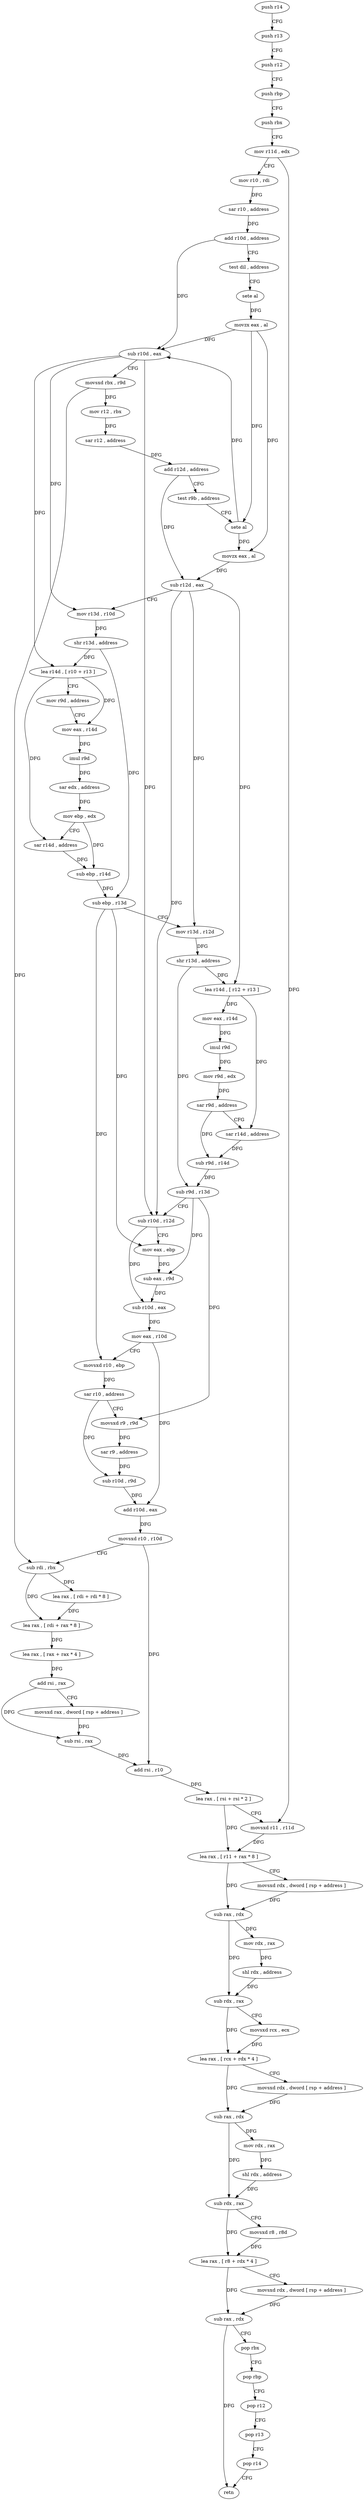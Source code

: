 digraph "func" {
"4392435" [label = "push r14" ]
"4392437" [label = "push r13" ]
"4392439" [label = "push r12" ]
"4392441" [label = "push rbp" ]
"4392442" [label = "push rbx" ]
"4392443" [label = "mov r11d , edx" ]
"4392446" [label = "mov r10 , rdi" ]
"4392449" [label = "sar r10 , address" ]
"4392453" [label = "add r10d , address" ]
"4392460" [label = "test dil , address" ]
"4392464" [label = "sete al" ]
"4392467" [label = "movzx eax , al" ]
"4392470" [label = "sub r10d , eax" ]
"4392473" [label = "movsxd rbx , r9d" ]
"4392476" [label = "mov r12 , rbx" ]
"4392479" [label = "sar r12 , address" ]
"4392483" [label = "add r12d , address" ]
"4392490" [label = "test r9b , address" ]
"4392494" [label = "sete al" ]
"4392497" [label = "movzx eax , al" ]
"4392500" [label = "sub r12d , eax" ]
"4392503" [label = "mov r13d , r10d" ]
"4392506" [label = "shr r13d , address" ]
"4392510" [label = "lea r14d , [ r10 + r13 ]" ]
"4392514" [label = "mov r9d , address" ]
"4392520" [label = "mov eax , r14d" ]
"4392523" [label = "imul r9d" ]
"4392526" [label = "sar edx , address" ]
"4392529" [label = "mov ebp , edx" ]
"4392531" [label = "sar r14d , address" ]
"4392535" [label = "sub ebp , r14d" ]
"4392538" [label = "sub ebp , r13d" ]
"4392541" [label = "mov r13d , r12d" ]
"4392544" [label = "shr r13d , address" ]
"4392548" [label = "lea r14d , [ r12 + r13 ]" ]
"4392552" [label = "mov eax , r14d" ]
"4392555" [label = "imul r9d" ]
"4392558" [label = "mov r9d , edx" ]
"4392561" [label = "sar r9d , address" ]
"4392565" [label = "sar r14d , address" ]
"4392569" [label = "sub r9d , r14d" ]
"4392572" [label = "sub r9d , r13d" ]
"4392575" [label = "sub r10d , r12d" ]
"4392578" [label = "mov eax , ebp" ]
"4392580" [label = "sub eax , r9d" ]
"4392583" [label = "sub r10d , eax" ]
"4392586" [label = "mov eax , r10d" ]
"4392589" [label = "movsxd r10 , ebp" ]
"4392592" [label = "sar r10 , address" ]
"4392596" [label = "movsxd r9 , r9d" ]
"4392599" [label = "sar r9 , address" ]
"4392603" [label = "sub r10d , r9d" ]
"4392606" [label = "add r10d , eax" ]
"4392609" [label = "movsxd r10 , r10d" ]
"4392612" [label = "sub rdi , rbx" ]
"4392615" [label = "lea rax , [ rdi + rdi * 8 ]" ]
"4392619" [label = "lea rax , [ rdi + rax * 8 ]" ]
"4392623" [label = "lea rax , [ rax + rax * 4 ]" ]
"4392627" [label = "add rsi , rax" ]
"4392630" [label = "movsxd rax , dword [ rsp + address ]" ]
"4392635" [label = "sub rsi , rax" ]
"4392638" [label = "add rsi , r10" ]
"4392641" [label = "lea rax , [ rsi + rsi * 2 ]" ]
"4392645" [label = "movsxd r11 , r11d" ]
"4392648" [label = "lea rax , [ r11 + rax * 8 ]" ]
"4392652" [label = "movsxd rdx , dword [ rsp + address ]" ]
"4392657" [label = "sub rax , rdx" ]
"4392660" [label = "mov rdx , rax" ]
"4392663" [label = "shl rdx , address" ]
"4392667" [label = "sub rdx , rax" ]
"4392670" [label = "movsxd rcx , ecx" ]
"4392673" [label = "lea rax , [ rcx + rdx * 4 ]" ]
"4392677" [label = "movsxd rdx , dword [ rsp + address ]" ]
"4392682" [label = "sub rax , rdx" ]
"4392685" [label = "mov rdx , rax" ]
"4392688" [label = "shl rdx , address" ]
"4392692" [label = "sub rdx , rax" ]
"4392695" [label = "movsxd r8 , r8d" ]
"4392698" [label = "lea rax , [ r8 + rdx * 4 ]" ]
"4392702" [label = "movsxd rdx , dword [ rsp + address ]" ]
"4392707" [label = "sub rax , rdx" ]
"4392710" [label = "pop rbx" ]
"4392711" [label = "pop rbp" ]
"4392712" [label = "pop r12" ]
"4392714" [label = "pop r13" ]
"4392716" [label = "pop r14" ]
"4392718" [label = "retn" ]
"4392435" -> "4392437" [ label = "CFG" ]
"4392437" -> "4392439" [ label = "CFG" ]
"4392439" -> "4392441" [ label = "CFG" ]
"4392441" -> "4392442" [ label = "CFG" ]
"4392442" -> "4392443" [ label = "CFG" ]
"4392443" -> "4392446" [ label = "CFG" ]
"4392443" -> "4392645" [ label = "DFG" ]
"4392446" -> "4392449" [ label = "DFG" ]
"4392449" -> "4392453" [ label = "DFG" ]
"4392453" -> "4392460" [ label = "CFG" ]
"4392453" -> "4392470" [ label = "DFG" ]
"4392460" -> "4392464" [ label = "CFG" ]
"4392464" -> "4392467" [ label = "DFG" ]
"4392467" -> "4392470" [ label = "DFG" ]
"4392467" -> "4392494" [ label = "DFG" ]
"4392467" -> "4392497" [ label = "DFG" ]
"4392470" -> "4392473" [ label = "CFG" ]
"4392470" -> "4392503" [ label = "DFG" ]
"4392470" -> "4392510" [ label = "DFG" ]
"4392470" -> "4392575" [ label = "DFG" ]
"4392473" -> "4392476" [ label = "DFG" ]
"4392473" -> "4392612" [ label = "DFG" ]
"4392476" -> "4392479" [ label = "DFG" ]
"4392479" -> "4392483" [ label = "DFG" ]
"4392483" -> "4392490" [ label = "CFG" ]
"4392483" -> "4392500" [ label = "DFG" ]
"4392490" -> "4392494" [ label = "CFG" ]
"4392494" -> "4392497" [ label = "DFG" ]
"4392494" -> "4392470" [ label = "DFG" ]
"4392497" -> "4392500" [ label = "DFG" ]
"4392500" -> "4392503" [ label = "CFG" ]
"4392500" -> "4392541" [ label = "DFG" ]
"4392500" -> "4392548" [ label = "DFG" ]
"4392500" -> "4392575" [ label = "DFG" ]
"4392503" -> "4392506" [ label = "DFG" ]
"4392506" -> "4392510" [ label = "DFG" ]
"4392506" -> "4392538" [ label = "DFG" ]
"4392510" -> "4392514" [ label = "CFG" ]
"4392510" -> "4392520" [ label = "DFG" ]
"4392510" -> "4392531" [ label = "DFG" ]
"4392514" -> "4392520" [ label = "CFG" ]
"4392520" -> "4392523" [ label = "DFG" ]
"4392523" -> "4392526" [ label = "DFG" ]
"4392526" -> "4392529" [ label = "DFG" ]
"4392529" -> "4392531" [ label = "CFG" ]
"4392529" -> "4392535" [ label = "DFG" ]
"4392531" -> "4392535" [ label = "DFG" ]
"4392535" -> "4392538" [ label = "DFG" ]
"4392538" -> "4392541" [ label = "CFG" ]
"4392538" -> "4392578" [ label = "DFG" ]
"4392538" -> "4392589" [ label = "DFG" ]
"4392541" -> "4392544" [ label = "DFG" ]
"4392544" -> "4392548" [ label = "DFG" ]
"4392544" -> "4392572" [ label = "DFG" ]
"4392548" -> "4392552" [ label = "DFG" ]
"4392548" -> "4392565" [ label = "DFG" ]
"4392552" -> "4392555" [ label = "DFG" ]
"4392555" -> "4392558" [ label = "DFG" ]
"4392558" -> "4392561" [ label = "DFG" ]
"4392561" -> "4392565" [ label = "CFG" ]
"4392561" -> "4392569" [ label = "DFG" ]
"4392565" -> "4392569" [ label = "DFG" ]
"4392569" -> "4392572" [ label = "DFG" ]
"4392572" -> "4392575" [ label = "CFG" ]
"4392572" -> "4392580" [ label = "DFG" ]
"4392572" -> "4392596" [ label = "DFG" ]
"4392575" -> "4392578" [ label = "CFG" ]
"4392575" -> "4392583" [ label = "DFG" ]
"4392578" -> "4392580" [ label = "DFG" ]
"4392580" -> "4392583" [ label = "DFG" ]
"4392583" -> "4392586" [ label = "DFG" ]
"4392586" -> "4392589" [ label = "CFG" ]
"4392586" -> "4392606" [ label = "DFG" ]
"4392589" -> "4392592" [ label = "DFG" ]
"4392592" -> "4392596" [ label = "CFG" ]
"4392592" -> "4392603" [ label = "DFG" ]
"4392596" -> "4392599" [ label = "DFG" ]
"4392599" -> "4392603" [ label = "DFG" ]
"4392603" -> "4392606" [ label = "DFG" ]
"4392606" -> "4392609" [ label = "DFG" ]
"4392609" -> "4392612" [ label = "CFG" ]
"4392609" -> "4392638" [ label = "DFG" ]
"4392612" -> "4392615" [ label = "DFG" ]
"4392612" -> "4392619" [ label = "DFG" ]
"4392615" -> "4392619" [ label = "DFG" ]
"4392619" -> "4392623" [ label = "DFG" ]
"4392623" -> "4392627" [ label = "DFG" ]
"4392627" -> "4392630" [ label = "CFG" ]
"4392627" -> "4392635" [ label = "DFG" ]
"4392630" -> "4392635" [ label = "DFG" ]
"4392635" -> "4392638" [ label = "DFG" ]
"4392638" -> "4392641" [ label = "DFG" ]
"4392641" -> "4392645" [ label = "CFG" ]
"4392641" -> "4392648" [ label = "DFG" ]
"4392645" -> "4392648" [ label = "DFG" ]
"4392648" -> "4392652" [ label = "CFG" ]
"4392648" -> "4392657" [ label = "DFG" ]
"4392652" -> "4392657" [ label = "DFG" ]
"4392657" -> "4392660" [ label = "DFG" ]
"4392657" -> "4392667" [ label = "DFG" ]
"4392660" -> "4392663" [ label = "DFG" ]
"4392663" -> "4392667" [ label = "DFG" ]
"4392667" -> "4392670" [ label = "CFG" ]
"4392667" -> "4392673" [ label = "DFG" ]
"4392670" -> "4392673" [ label = "DFG" ]
"4392673" -> "4392677" [ label = "CFG" ]
"4392673" -> "4392682" [ label = "DFG" ]
"4392677" -> "4392682" [ label = "DFG" ]
"4392682" -> "4392685" [ label = "DFG" ]
"4392682" -> "4392692" [ label = "DFG" ]
"4392685" -> "4392688" [ label = "DFG" ]
"4392688" -> "4392692" [ label = "DFG" ]
"4392692" -> "4392695" [ label = "CFG" ]
"4392692" -> "4392698" [ label = "DFG" ]
"4392695" -> "4392698" [ label = "DFG" ]
"4392698" -> "4392702" [ label = "CFG" ]
"4392698" -> "4392707" [ label = "DFG" ]
"4392702" -> "4392707" [ label = "DFG" ]
"4392707" -> "4392710" [ label = "CFG" ]
"4392707" -> "4392718" [ label = "DFG" ]
"4392710" -> "4392711" [ label = "CFG" ]
"4392711" -> "4392712" [ label = "CFG" ]
"4392712" -> "4392714" [ label = "CFG" ]
"4392714" -> "4392716" [ label = "CFG" ]
"4392716" -> "4392718" [ label = "CFG" ]
}
